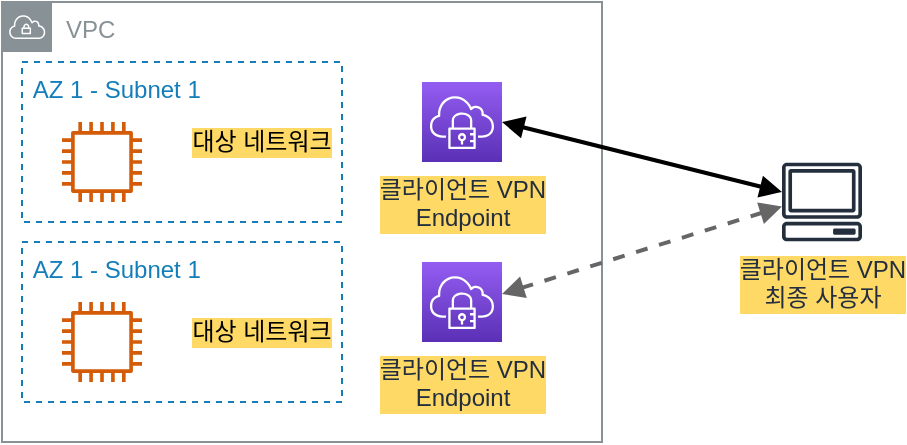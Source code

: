 <mxfile version="20.6.2" type="device"><diagram id="hwlx8p_XACbnk7e77qj9" name="페이지-1"><mxGraphModel dx="1106" dy="892" grid="1" gridSize="10" guides="1" tooltips="1" connect="1" arrows="1" fold="1" page="1" pageScale="1" pageWidth="827" pageHeight="1169" math="0" shadow="0"><root><mxCell id="0"/><mxCell id="1" parent="0"/><mxCell id="DrVoo-N6lPD_5jHgziw7-1" value="VPC" style="sketch=0;outlineConnect=0;gradientColor=none;html=1;whiteSpace=wrap;fontSize=12;fontStyle=0;shape=mxgraph.aws4.group;grIcon=mxgraph.aws4.group_vpc;strokeColor=#879196;fillColor=none;verticalAlign=top;align=left;spacingLeft=30;fontColor=#879196;dashed=0;" vertex="1" parent="1"><mxGeometry x="80" y="110" width="300" height="220" as="geometry"/></mxCell><mxCell id="DrVoo-N6lPD_5jHgziw7-2" value=" AZ 1 - Subnet 1" style="fillColor=none;strokeColor=#147EBA;dashed=1;verticalAlign=top;fontStyle=0;fontColor=#147EBA;align=left;" vertex="1" parent="1"><mxGeometry x="90" y="140" width="160" height="80" as="geometry"/></mxCell><mxCell id="DrVoo-N6lPD_5jHgziw7-3" value="" style="sketch=0;outlineConnect=0;fontColor=#232F3E;gradientColor=none;fillColor=#D45B07;strokeColor=none;dashed=0;verticalLabelPosition=bottom;verticalAlign=top;align=center;html=1;fontSize=12;fontStyle=0;aspect=fixed;pointerEvents=1;shape=mxgraph.aws4.instance2;" vertex="1" parent="1"><mxGeometry x="110" y="170" width="40" height="40" as="geometry"/></mxCell><mxCell id="DrVoo-N6lPD_5jHgziw7-4" value=" AZ 1 - Subnet 1" style="fillColor=none;strokeColor=#147EBA;dashed=1;verticalAlign=top;fontStyle=0;fontColor=#147EBA;align=left;" vertex="1" parent="1"><mxGeometry x="90" y="230" width="160" height="80" as="geometry"/></mxCell><mxCell id="DrVoo-N6lPD_5jHgziw7-5" value="" style="sketch=0;outlineConnect=0;fontColor=#232F3E;gradientColor=none;fillColor=#D45B07;strokeColor=none;dashed=0;verticalLabelPosition=bottom;verticalAlign=top;align=center;html=1;fontSize=12;fontStyle=0;aspect=fixed;pointerEvents=1;shape=mxgraph.aws4.instance2;" vertex="1" parent="1"><mxGeometry x="110" y="260" width="40" height="40" as="geometry"/></mxCell><mxCell id="DrVoo-N6lPD_5jHgziw7-6" value="클라이언트 VPN &lt;br&gt;Endpoint" style="sketch=0;points=[[0,0,0],[0.25,0,0],[0.5,0,0],[0.75,0,0],[1,0,0],[0,1,0],[0.25,1,0],[0.5,1,0],[0.75,1,0],[1,1,0],[0,0.25,0],[0,0.5,0],[0,0.75,0],[1,0.25,0],[1,0.5,0],[1,0.75,0]];outlineConnect=0;fontColor=#232F3E;gradientColor=#945DF2;gradientDirection=north;fillColor=#5A30B5;strokeColor=#ffffff;dashed=0;verticalLabelPosition=bottom;verticalAlign=top;align=center;html=1;fontSize=12;fontStyle=0;aspect=fixed;shape=mxgraph.aws4.resourceIcon;resIcon=mxgraph.aws4.client_vpn;labelBackgroundColor=#FFD966;" vertex="1" parent="1"><mxGeometry x="290" y="240" width="40" height="40" as="geometry"/></mxCell><mxCell id="DrVoo-N6lPD_5jHgziw7-7" value="클라이언트 VPN &lt;br&gt;Endpoint" style="sketch=0;points=[[0,0,0],[0.25,0,0],[0.5,0,0],[0.75,0,0],[1,0,0],[0,1,0],[0.25,1,0],[0.5,1,0],[0.75,1,0],[1,1,0],[0,0.25,0],[0,0.5,0],[0,0.75,0],[1,0.25,0],[1,0.5,0],[1,0.75,0]];outlineConnect=0;fontColor=#232F3E;gradientColor=#945DF2;gradientDirection=north;fillColor=#5A30B5;strokeColor=#ffffff;dashed=0;verticalLabelPosition=bottom;verticalAlign=top;align=center;html=1;fontSize=12;fontStyle=0;aspect=fixed;shape=mxgraph.aws4.resourceIcon;resIcon=mxgraph.aws4.client_vpn;labelBackgroundColor=#FFD966;" vertex="1" parent="1"><mxGeometry x="290" y="150" width="40" height="40" as="geometry"/></mxCell><mxCell id="DrVoo-N6lPD_5jHgziw7-8" value="대상 네트워크" style="text;html=1;strokeColor=none;fillColor=none;align=center;verticalAlign=middle;whiteSpace=wrap;rounded=0;labelBackgroundColor=#FFD966;" vertex="1" parent="1"><mxGeometry x="170" y="165" width="80" height="30" as="geometry"/></mxCell><mxCell id="DrVoo-N6lPD_5jHgziw7-9" value="대상 네트워크" style="text;html=1;strokeColor=none;fillColor=none;align=center;verticalAlign=middle;whiteSpace=wrap;rounded=0;labelBackgroundColor=#FFD966;" vertex="1" parent="1"><mxGeometry x="170" y="260" width="80" height="30" as="geometry"/></mxCell><mxCell id="DrVoo-N6lPD_5jHgziw7-10" value="클라이언트 VPN&lt;br&gt;최종 사용자" style="sketch=0;outlineConnect=0;fontColor=#232F3E;gradientColor=none;fillColor=#232F3D;strokeColor=none;dashed=0;verticalLabelPosition=bottom;verticalAlign=top;align=center;html=1;fontSize=12;fontStyle=0;pointerEvents=1;shape=mxgraph.aws4.client;labelBackgroundColor=#FFD966;" vertex="1" parent="1"><mxGeometry x="470" y="190" width="40" height="40" as="geometry"/></mxCell><mxCell id="DrVoo-N6lPD_5jHgziw7-11" value="" style="endArrow=block;startArrow=block;html=1;rounded=0;exitX=1;exitY=0.5;exitDx=0;exitDy=0;exitPerimeter=0;endFill=1;startFill=1;strokeWidth=2;" edge="1" parent="1" source="DrVoo-N6lPD_5jHgziw7-7" target="DrVoo-N6lPD_5jHgziw7-10"><mxGeometry width="50" height="50" relative="1" as="geometry"><mxPoint x="390" y="480" as="sourcePoint"/><mxPoint x="440" y="430" as="targetPoint"/></mxGeometry></mxCell><mxCell id="DrVoo-N6lPD_5jHgziw7-12" value="" style="endArrow=block;startArrow=block;html=1;rounded=0;exitX=1;exitY=0.5;exitDx=0;exitDy=0;exitPerimeter=0;endFill=1;startFill=1;strokeWidth=2;dashed=1;fillColor=#f5f5f5;strokeColor=#666666;" edge="1" parent="1"><mxGeometry width="50" height="50" relative="1" as="geometry"><mxPoint x="330" y="256" as="sourcePoint"/><mxPoint x="470" y="212.25" as="targetPoint"/></mxGeometry></mxCell></root></mxGraphModel></diagram></mxfile>